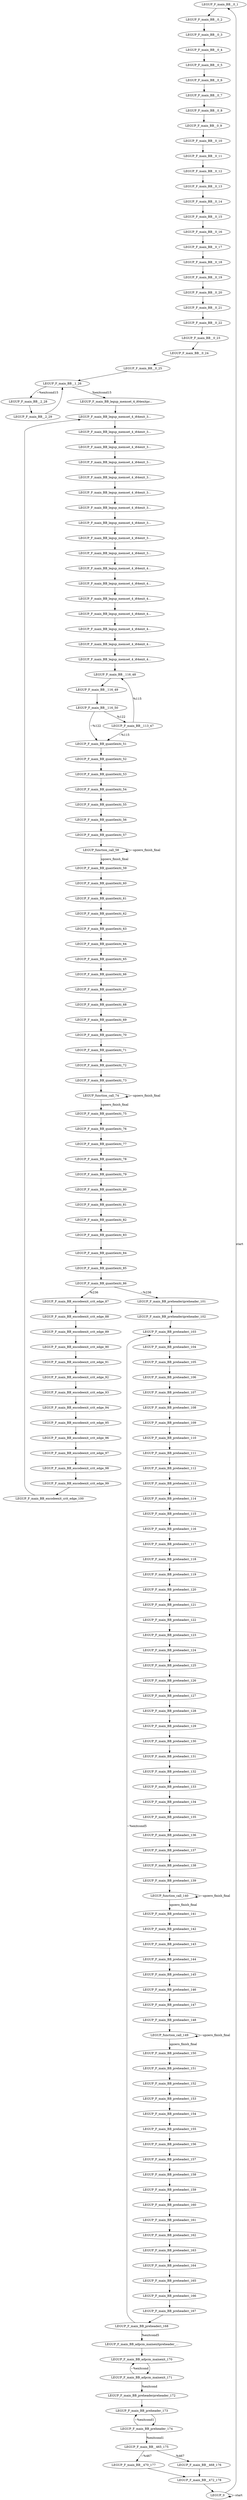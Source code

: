 digraph {
Node0x3da8960[label="LEGUP_F_main_BB__0_1"];
Node0x3da87c0[label="LEGUP_0"];
Node0x3da87c0 -> Node0x3da8960[label="start"];
Node0x3da87c0 -> Node0x3da87c0[label="~start"];
Node0x3daa570[label="LEGUP_F_main_BB__0_2"];
Node0x3da8960 -> Node0x3daa570;
Node0x3daa6b0[label="LEGUP_F_main_BB__0_3"];
Node0x3daa570 -> Node0x3daa6b0;
Node0x3daa7f0[label="LEGUP_F_main_BB__0_4"];
Node0x3daa6b0 -> Node0x3daa7f0;
Node0x3daa930[label="LEGUP_F_main_BB__0_5"];
Node0x3daa7f0 -> Node0x3daa930;
Node0x3daaa70[label="LEGUP_F_main_BB__0_6"];
Node0x3daa930 -> Node0x3daaa70;
Node0x3daabb0[label="LEGUP_F_main_BB__0_7"];
Node0x3daaa70 -> Node0x3daabb0;
Node0x3daacf0[label="LEGUP_F_main_BB__0_8"];
Node0x3daabb0 -> Node0x3daacf0;
Node0x3daae30[label="LEGUP_F_main_BB__0_9"];
Node0x3daacf0 -> Node0x3daae30;
Node0x3daaf70[label="LEGUP_F_main_BB__0_10"];
Node0x3daae30 -> Node0x3daaf70;
Node0x3dab0b0[label="LEGUP_F_main_BB__0_11"];
Node0x3daaf70 -> Node0x3dab0b0;
Node0x3dab1f0[label="LEGUP_F_main_BB__0_12"];
Node0x3dab0b0 -> Node0x3dab1f0;
Node0x3dab330[label="LEGUP_F_main_BB__0_13"];
Node0x3dab1f0 -> Node0x3dab330;
Node0x3dab470[label="LEGUP_F_main_BB__0_14"];
Node0x3dab330 -> Node0x3dab470;
Node0x3dab5b0[label="LEGUP_F_main_BB__0_15"];
Node0x3dab470 -> Node0x3dab5b0;
Node0x3dab6f0[label="LEGUP_F_main_BB__0_16"];
Node0x3dab5b0 -> Node0x3dab6f0;
Node0x3dab830[label="LEGUP_F_main_BB__0_17"];
Node0x3dab6f0 -> Node0x3dab830;
Node0x3dab970[label="LEGUP_F_main_BB__0_18"];
Node0x3dab830 -> Node0x3dab970;
Node0x3dabab0[label="LEGUP_F_main_BB__0_19"];
Node0x3dab970 -> Node0x3dabab0;
Node0x3dabbf0[label="LEGUP_F_main_BB__0_20"];
Node0x3dabab0 -> Node0x3dabbf0;
Node0x3dabd30[label="LEGUP_F_main_BB__0_21"];
Node0x3dabbf0 -> Node0x3dabd30;
Node0x3dabe70[label="LEGUP_F_main_BB__0_22"];
Node0x3dabd30 -> Node0x3dabe70;
Node0x3dabfb0[label="LEGUP_F_main_BB__0_23"];
Node0x3dabe70 -> Node0x3dabfb0;
Node0x3dac0f0[label="LEGUP_F_main_BB__0_24"];
Node0x3dabfb0 -> Node0x3dac0f0;
Node0x3dac230[label="LEGUP_F_main_BB__0_25"];
Node0x3dac0f0 -> Node0x3dac230;
Node0x3da8ab0[label="LEGUP_F_main_BB__1_26"];
Node0x3dac230 -> Node0x3da8ab0;
Node0x3da8c00[label="LEGUP_F_main_BB_legup_memset_4_i64exitpr..."];
Node0x3da8ab0 -> Node0x3da8c00[label="%exitcond15"];
Node0x3da8d50[label="LEGUP_F_main_BB__2_28"];
Node0x3da8ab0 -> Node0x3da8d50[label="~%exitcond15"];
Node0x3da8ea0[label="LEGUP_F_main_BB_legup_memset_4_i64exit_3..."];
Node0x3da8c00 -> Node0x3da8ea0;
Node0x3dac9c0[label="LEGUP_F_main_BB__2_29"];
Node0x3da8d50 -> Node0x3dac9c0;
Node0x3dac9c0 -> Node0x3da8ab0;
Node0x3dae000[label="LEGUP_F_main_BB_legup_memset_4_i64exit_3..."];
Node0x3da8ea0 -> Node0x3dae000;
Node0x3dae0d0[label="LEGUP_F_main_BB_legup_memset_4_i64exit_3..."];
Node0x3dae000 -> Node0x3dae0d0;
Node0x3dae1a0[label="LEGUP_F_main_BB_legup_memset_4_i64exit_3..."];
Node0x3dae0d0 -> Node0x3dae1a0;
Node0x3dae270[label="LEGUP_F_main_BB_legup_memset_4_i64exit_3..."];
Node0x3dae1a0 -> Node0x3dae270;
Node0x3dae340[label="LEGUP_F_main_BB_legup_memset_4_i64exit_3..."];
Node0x3dae270 -> Node0x3dae340;
Node0x3dae440[label="LEGUP_F_main_BB_legup_memset_4_i64exit_3..."];
Node0x3dae340 -> Node0x3dae440;
Node0x3dae540[label="LEGUP_F_main_BB_legup_memset_4_i64exit_3..."];
Node0x3dae440 -> Node0x3dae540;
Node0x3dae640[label="LEGUP_F_main_BB_legup_memset_4_i64exit_3..."];
Node0x3dae540 -> Node0x3dae640;
Node0x3dae740[label="LEGUP_F_main_BB_legup_memset_4_i64exit_3..."];
Node0x3dae640 -> Node0x3dae740;
Node0x3dae840[label="LEGUP_F_main_BB_legup_memset_4_i64exit_4..."];
Node0x3dae740 -> Node0x3dae840;
Node0x3dae940[label="LEGUP_F_main_BB_legup_memset_4_i64exit_4..."];
Node0x3dae840 -> Node0x3dae940;
Node0x3daea40[label="LEGUP_F_main_BB_legup_memset_4_i64exit_4..."];
Node0x3dae940 -> Node0x3daea40;
Node0x3daeb40[label="LEGUP_F_main_BB_legup_memset_4_i64exit_4..."];
Node0x3daea40 -> Node0x3daeb40;
Node0x3daec40[label="LEGUP_F_main_BB_legup_memset_4_i64exit_4..."];
Node0x3daeb40 -> Node0x3daec40;
Node0x3daed40[label="LEGUP_F_main_BB_legup_memset_4_i64exit_4..."];
Node0x3daec40 -> Node0x3daed40;
Node0x3daee40[label="LEGUP_F_main_BB_legup_memset_4_i64exit_4..."];
Node0x3daed40 -> Node0x3daee40;
Node0x3da9170[label="LEGUP_F_main_BB__116_48"];
Node0x3daee40 -> Node0x3da9170;
Node0x3da8ff0[label="LEGUP_F_main_BB__113_47"];
Node0x3da8ff0 -> Node0x3da9170[label="%115"];
Node0x3da92f0[label="LEGUP_F_main_BB_quantlexiti_51"];
Node0x3da8ff0 -> Node0x3da92f0[label="~%115"];
Node0x3daf390[label="LEGUP_F_main_BB__116_49"];
Node0x3da9170 -> Node0x3daf390;
Node0x3daf460[label="LEGUP_F_main_BB__116_50"];
Node0x3daf390 -> Node0x3daf460;
Node0x3daf460 -> Node0x3da8ff0[label="%122"];
Node0x3daf460 -> Node0x3da92f0[label="~%122"];
Node0x3dadaa0[label="LEGUP_F_main_BB_quantlexiti_52"];
Node0x3da92f0 -> Node0x3dadaa0;
Node0x3dadb70[label="LEGUP_F_main_BB_quantlexiti_53"];
Node0x3dadaa0 -> Node0x3dadb70;
Node0x3dadc40[label="LEGUP_F_main_BB_quantlexiti_54"];
Node0x3dadb70 -> Node0x3dadc40;
Node0x3dadd10[label="LEGUP_F_main_BB_quantlexiti_55"];
Node0x3dadc40 -> Node0x3dadd10;
Node0x3db05c0[label="LEGUP_F_main_BB_quantlexiti_56"];
Node0x3dadd10 -> Node0x3db05c0;
Node0x3db06c0[label="LEGUP_F_main_BB_quantlexiti_57"];
Node0x3db05c0 -> Node0x3db06c0;
Node0x3fa7450[label="LEGUP_function_call_58"];
Node0x3db06c0 -> Node0x3fa7450;
Node0x3db07c0[label="LEGUP_F_main_BB_quantlexiti_59"];
Node0x3fa7450 -> Node0x3db07c0[label="upzero_finish_final"];
Node0x3fa7450 -> Node0x3fa7450[label="~upzero_finish_final"];
Node0x3db08c0[label="LEGUP_F_main_BB_quantlexiti_60"];
Node0x3db07c0 -> Node0x3db08c0;
Node0x3db09c0[label="LEGUP_F_main_BB_quantlexiti_61"];
Node0x3db08c0 -> Node0x3db09c0;
Node0x3db0ac0[label="LEGUP_F_main_BB_quantlexiti_62"];
Node0x3db09c0 -> Node0x3db0ac0;
Node0x3db0bc0[label="LEGUP_F_main_BB_quantlexiti_63"];
Node0x3db0ac0 -> Node0x3db0bc0;
Node0x3db0cc0[label="LEGUP_F_main_BB_quantlexiti_64"];
Node0x3db0bc0 -> Node0x3db0cc0;
Node0x3db0dc0[label="LEGUP_F_main_BB_quantlexiti_65"];
Node0x3db0cc0 -> Node0x3db0dc0;
Node0x3db0ec0[label="LEGUP_F_main_BB_quantlexiti_66"];
Node0x3db0dc0 -> Node0x3db0ec0;
Node0x3db0fc0[label="LEGUP_F_main_BB_quantlexiti_67"];
Node0x3db0ec0 -> Node0x3db0fc0;
Node0x3db10c0[label="LEGUP_F_main_BB_quantlexiti_68"];
Node0x3db0fc0 -> Node0x3db10c0;
Node0x3db11c0[label="LEGUP_F_main_BB_quantlexiti_69"];
Node0x3db10c0 -> Node0x3db11c0;
Node0x3db12c0[label="LEGUP_F_main_BB_quantlexiti_70"];
Node0x3db11c0 -> Node0x3db12c0;
Node0x3d5be90[label="LEGUP_F_main_BB_quantlexiti_71"];
Node0x3db12c0 -> Node0x3d5be90;
Node0x3d5bf90[label="LEGUP_F_main_BB_quantlexiti_72"];
Node0x3d5be90 -> Node0x3d5bf90;
Node0x3d5c090[label="LEGUP_F_main_BB_quantlexiti_73"];
Node0x3d5bf90 -> Node0x3d5c090;
Node0x3fae420[label="LEGUP_function_call_74"];
Node0x3d5c090 -> Node0x3fae420;
Node0x3d5c1d0[label="LEGUP_F_main_BB_quantlexiti_75"];
Node0x3fae420 -> Node0x3d5c1d0[label="upzero_finish_final"];
Node0x3fae420 -> Node0x3fae420[label="~upzero_finish_final"];
Node0x3d5c310[label="LEGUP_F_main_BB_quantlexiti_76"];
Node0x3d5c1d0 -> Node0x3d5c310;
Node0x3d5c450[label="LEGUP_F_main_BB_quantlexiti_77"];
Node0x3d5c310 -> Node0x3d5c450;
Node0x3d5c590[label="LEGUP_F_main_BB_quantlexiti_78"];
Node0x3d5c450 -> Node0x3d5c590;
Node0x3d5c6d0[label="LEGUP_F_main_BB_quantlexiti_79"];
Node0x3d5c590 -> Node0x3d5c6d0;
Node0x3d5c810[label="LEGUP_F_main_BB_quantlexiti_80"];
Node0x3d5c6d0 -> Node0x3d5c810;
Node0x3d5c950[label="LEGUP_F_main_BB_quantlexiti_81"];
Node0x3d5c810 -> Node0x3d5c950;
Node0x3d5ca90[label="LEGUP_F_main_BB_quantlexiti_82"];
Node0x3d5c950 -> Node0x3d5ca90;
Node0x3d5cbd0[label="LEGUP_F_main_BB_quantlexiti_83"];
Node0x3d5ca90 -> Node0x3d5cbd0;
Node0x3d5cd10[label="LEGUP_F_main_BB_quantlexiti_84"];
Node0x3d5cbd0 -> Node0x3d5cd10;
Node0x3db53d0[label="LEGUP_F_main_BB_quantlexiti_85"];
Node0x3d5cd10 -> Node0x3db53d0;
Node0x3db5510[label="LEGUP_F_main_BB_quantlexiti_86"];
Node0x3db53d0 -> Node0x3db5510;
Node0x3da9470[label="LEGUP_F_main_BB_encodeexit_crit_edge_87"];
Node0x3db5510 -> Node0x3da9470[label="%236"];
Node0x3da95f0[label="LEGUP_F_main_BB_preheaderipreheader_101"];
Node0x3db5510 -> Node0x3da95f0[label="~%236"];
Node0x3db77a0[label="LEGUP_F_main_BB_encodeexit_crit_edge_88"];
Node0x3da9470 -> Node0x3db77a0;
Node0x3db7870[label="LEGUP_F_main_BB_encodeexit_crit_edge_89"];
Node0x3db77a0 -> Node0x3db7870;
Node0x3db7940[label="LEGUP_F_main_BB_encodeexit_crit_edge_90"];
Node0x3db7870 -> Node0x3db7940;
Node0x3db7a10[label="LEGUP_F_main_BB_encodeexit_crit_edge_91"];
Node0x3db7940 -> Node0x3db7a10;
Node0x3db7ae0[label="LEGUP_F_main_BB_encodeexit_crit_edge_92"];
Node0x3db7a10 -> Node0x3db7ae0;
Node0x3db7bb0[label="LEGUP_F_main_BB_encodeexit_crit_edge_93"];
Node0x3db7ae0 -> Node0x3db7bb0;
Node0x3db7c80[label="LEGUP_F_main_BB_encodeexit_crit_edge_94"];
Node0x3db7bb0 -> Node0x3db7c80;
Node0x3db7d80[label="LEGUP_F_main_BB_encodeexit_crit_edge_95"];
Node0x3db7c80 -> Node0x3db7d80;
Node0x3db7e80[label="LEGUP_F_main_BB_encodeexit_crit_edge_96"];
Node0x3db7d80 -> Node0x3db7e80;
Node0x3db7f80[label="LEGUP_F_main_BB_encodeexit_crit_edge_97"];
Node0x3db7e80 -> Node0x3db7f80;
Node0x3db8080[label="LEGUP_F_main_BB_encodeexit_crit_edge_98"];
Node0x3db7f80 -> Node0x3db8080;
Node0x3db8180[label="LEGUP_F_main_BB_encodeexit_crit_edge_99"];
Node0x3db8080 -> Node0x3db8180;
Node0x3db8280[label="LEGUP_F_main_BB_encodeexit_crit_edge_100"];
Node0x3db8180 -> Node0x3db8280;
Node0x3db8280 -> Node0x3da8ea0;
Node0x3db58a0[label="LEGUP_F_main_BB_preheaderipreheader_102"];
Node0x3da95f0 -> Node0x3db58a0;
Node0x3da9770[label="LEGUP_F_main_BB_preheaderi_103"];
Node0x3db58a0 -> Node0x3da9770;
Node0x3db8370[label="LEGUP_F_main_BB_preheaderi_104"];
Node0x3da9770 -> Node0x3db8370;
Node0x3db8680[label="LEGUP_F_main_BB_preheaderi_105"];
Node0x3db8370 -> Node0x3db8680;
Node0x3db8750[label="LEGUP_F_main_BB_preheaderi_106"];
Node0x3db8680 -> Node0x3db8750;
Node0x3db8820[label="LEGUP_F_main_BB_preheaderi_107"];
Node0x3db8750 -> Node0x3db8820;
Node0x3db7320[label="LEGUP_F_main_BB_preheaderi_108"];
Node0x3db8820 -> Node0x3db7320;
Node0x3db7420[label="LEGUP_F_main_BB_preheaderi_109"];
Node0x3db7320 -> Node0x3db7420;
Node0x3db7520[label="LEGUP_F_main_BB_preheaderi_110"];
Node0x3db7420 -> Node0x3db7520;
Node0x3db7620[label="LEGUP_F_main_BB_preheaderi_111"];
Node0x3db7520 -> Node0x3db7620;
Node0x3db13b0[label="LEGUP_F_main_BB_preheaderi_112"];
Node0x3db7620 -> Node0x3db13b0;
Node0x3db14b0[label="LEGUP_F_main_BB_preheaderi_113"];
Node0x3db13b0 -> Node0x3db14b0;
Node0x3db15b0[label="LEGUP_F_main_BB_preheaderi_114"];
Node0x3db14b0 -> Node0x3db15b0;
Node0x3db16b0[label="LEGUP_F_main_BB_preheaderi_115"];
Node0x3db15b0 -> Node0x3db16b0;
Node0x3db17b0[label="LEGUP_F_main_BB_preheaderi_116"];
Node0x3db16b0 -> Node0x3db17b0;
Node0x3db18b0[label="LEGUP_F_main_BB_preheaderi_117"];
Node0x3db17b0 -> Node0x3db18b0;
Node0x3db19b0[label="LEGUP_F_main_BB_preheaderi_118"];
Node0x3db18b0 -> Node0x3db19b0;
Node0x3db1ab0[label="LEGUP_F_main_BB_preheaderi_119"];
Node0x3db19b0 -> Node0x3db1ab0;
Node0x3db1bb0[label="LEGUP_F_main_BB_preheaderi_120"];
Node0x3db1ab0 -> Node0x3db1bb0;
Node0x3db1cb0[label="LEGUP_F_main_BB_preheaderi_121"];
Node0x3db1bb0 -> Node0x3db1cb0;
Node0x3db1db0[label="LEGUP_F_main_BB_preheaderi_122"];
Node0x3db1cb0 -> Node0x3db1db0;
Node0x3db1eb0[label="LEGUP_F_main_BB_preheaderi_123"];
Node0x3db1db0 -> Node0x3db1eb0;
Node0x3db1fb0[label="LEGUP_F_main_BB_preheaderi_124"];
Node0x3db1eb0 -> Node0x3db1fb0;
Node0x3db20b0[label="LEGUP_F_main_BB_preheaderi_125"];
Node0x3db1fb0 -> Node0x3db20b0;
Node0x3db21b0[label="LEGUP_F_main_BB_preheaderi_126"];
Node0x3db20b0 -> Node0x3db21b0;
Node0x3db22b0[label="LEGUP_F_main_BB_preheaderi_127"];
Node0x3db21b0 -> Node0x3db22b0;
Node0x3db23f0[label="LEGUP_F_main_BB_preheaderi_128"];
Node0x3db22b0 -> Node0x3db23f0;
Node0x3db2530[label="LEGUP_F_main_BB_preheaderi_129"];
Node0x3db23f0 -> Node0x3db2530;
Node0x3db2670[label="LEGUP_F_main_BB_preheaderi_130"];
Node0x3db2530 -> Node0x3db2670;
Node0x3db27b0[label="LEGUP_F_main_BB_preheaderi_131"];
Node0x3db2670 -> Node0x3db27b0;
Node0x3db28f0[label="LEGUP_F_main_BB_preheaderi_132"];
Node0x3db27b0 -> Node0x3db28f0;
Node0x3db2a30[label="LEGUP_F_main_BB_preheaderi_133"];
Node0x3db28f0 -> Node0x3db2a30;
Node0x3db2b70[label="LEGUP_F_main_BB_preheaderi_134"];
Node0x3db2a30 -> Node0x3db2b70;
Node0x3db2cb0[label="LEGUP_F_main_BB_preheaderi_135"];
Node0x3db2b70 -> Node0x3db2cb0;
Node0x3db2df0[label="LEGUP_F_main_BB_preheaderi_136"];
Node0x3db2cb0 -> Node0x3db2df0;
Node0x3db2f30[label="LEGUP_F_main_BB_preheaderi_137"];
Node0x3db2df0 -> Node0x3db2f30;
Node0x3db3070[label="LEGUP_F_main_BB_preheaderi_138"];
Node0x3db2f30 -> Node0x3db3070;
Node0x3db31b0[label="LEGUP_F_main_BB_preheaderi_139"];
Node0x3db3070 -> Node0x3db31b0;
Node0x3fb38a0[label="LEGUP_function_call_140"];
Node0x3db31b0 -> Node0x3fb38a0;
Node0x3db32f0[label="LEGUP_F_main_BB_preheaderi_141"];
Node0x3fb38a0 -> Node0x3db32f0[label="upzero_finish_final"];
Node0x3fb38a0 -> Node0x3fb38a0[label="~upzero_finish_final"];
Node0x3db3430[label="LEGUP_F_main_BB_preheaderi_142"];
Node0x3db32f0 -> Node0x3db3430;
Node0x3db3570[label="LEGUP_F_main_BB_preheaderi_143"];
Node0x3db3430 -> Node0x3db3570;
Node0x3db36b0[label="LEGUP_F_main_BB_preheaderi_144"];
Node0x3db3570 -> Node0x3db36b0;
Node0x3db37f0[label="LEGUP_F_main_BB_preheaderi_145"];
Node0x3db36b0 -> Node0x3db37f0;
Node0x3db3930[label="LEGUP_F_main_BB_preheaderi_146"];
Node0x3db37f0 -> Node0x3db3930;
Node0x3db3a70[label="LEGUP_F_main_BB_preheaderi_147"];
Node0x3db3930 -> Node0x3db3a70;
Node0x3db3bb0[label="LEGUP_F_main_BB_preheaderi_148"];
Node0x3db3a70 -> Node0x3db3bb0;
Node0x3fb8ca0[label="LEGUP_function_call_149"];
Node0x3db3bb0 -> Node0x3fb8ca0;
Node0x3db3cf0[label="LEGUP_F_main_BB_preheaderi_150"];
Node0x3fb8ca0 -> Node0x3db3cf0[label="upzero_finish_final"];
Node0x3fb8ca0 -> Node0x3fb8ca0[label="~upzero_finish_final"];
Node0x3db3e30[label="LEGUP_F_main_BB_preheaderi_151"];
Node0x3db3cf0 -> Node0x3db3e30;
Node0x3db3f70[label="LEGUP_F_main_BB_preheaderi_152"];
Node0x3db3e30 -> Node0x3db3f70;
Node0x3db40b0[label="LEGUP_F_main_BB_preheaderi_153"];
Node0x3db3f70 -> Node0x3db40b0;
Node0x3db41f0[label="LEGUP_F_main_BB_preheaderi_154"];
Node0x3db40b0 -> Node0x3db41f0;
Node0x3db4330[label="LEGUP_F_main_BB_preheaderi_155"];
Node0x3db41f0 -> Node0x3db4330;
Node0x3db4470[label="LEGUP_F_main_BB_preheaderi_156"];
Node0x3db4330 -> Node0x3db4470;
Node0x3db45b0[label="LEGUP_F_main_BB_preheaderi_157"];
Node0x3db4470 -> Node0x3db45b0;
Node0x3db46f0[label="LEGUP_F_main_BB_preheaderi_158"];
Node0x3db45b0 -> Node0x3db46f0;
Node0x3db4830[label="LEGUP_F_main_BB_preheaderi_159"];
Node0x3db46f0 -> Node0x3db4830;
Node0x3db4970[label="LEGUP_F_main_BB_preheaderi_160"];
Node0x3db4830 -> Node0x3db4970;
Node0x3db4ab0[label="LEGUP_F_main_BB_preheaderi_161"];
Node0x3db4970 -> Node0x3db4ab0;
Node0x3db4bf0[label="LEGUP_F_main_BB_preheaderi_162"];
Node0x3db4ab0 -> Node0x3db4bf0;
Node0x3db4d30[label="LEGUP_F_main_BB_preheaderi_163"];
Node0x3db4bf0 -> Node0x3db4d30;
Node0x3db4e70[label="LEGUP_F_main_BB_preheaderi_164"];
Node0x3db4d30 -> Node0x3db4e70;
Node0x3db4fb0[label="LEGUP_F_main_BB_preheaderi_165"];
Node0x3db4e70 -> Node0x3db4fb0;
Node0x3db50f0[label="LEGUP_F_main_BB_preheaderi_166"];
Node0x3db4fb0 -> Node0x3db50f0;
Node0x3db5230[label="LEGUP_F_main_BB_preheaderi_167"];
Node0x3db50f0 -> Node0x3db5230;
Node0x3dc0e10[label="LEGUP_F_main_BB_preheaderi_168"];
Node0x3db5230 -> Node0x3dc0e10;
Node0x3da98f0[label="LEGUP_F_main_BB_adpcm_mainexitpreheader_..."];
Node0x3dc0e10 -> Node0x3da98f0[label="%exitcond5"];
Node0x3dc0e10 -> Node0x3da9770[label="~%exitcond5"];
Node0x3da9a70[label="LEGUP_F_main_BB_adpcm_mainexit_170"];
Node0x3da98f0 -> Node0x3da9a70;
Node0x3dc3100[label="LEGUP_F_main_BB_adpcm_mainexit_171"];
Node0x3da9a70 -> Node0x3dc3100;
Node0x3da9bf0[label="LEGUP_F_main_BB_preheaderpreheader_172"];
Node0x3dc3100 -> Node0x3da9bf0[label="%exitcond"];
Node0x3dc3100 -> Node0x3da9a70[label="~%exitcond"];
Node0x3da9d70[label="LEGUP_F_main_BB_preheader_173"];
Node0x3da9bf0 -> Node0x3da9d70;
Node0x3dc33b0[label="LEGUP_F_main_BB_preheader_174"];
Node0x3da9d70 -> Node0x3dc33b0;
Node0x3da9ef0[label="LEGUP_F_main_BB__465_175"];
Node0x3dc33b0 -> Node0x3da9ef0[label="%exitcond1"];
Node0x3dc33b0 -> Node0x3da9d70[label="~%exitcond1"];
Node0x3daa070[label="LEGUP_F_main_BB__468_176"];
Node0x3da9ef0 -> Node0x3daa070[label="%467"];
Node0x3daa1f0[label="LEGUP_F_main_BB__470_177"];
Node0x3da9ef0 -> Node0x3daa1f0[label="~%467"];
Node0x3daa370[label="LEGUP_F_main_BB__472_178"];
Node0x3daa070 -> Node0x3daa370;
Node0x3daa1f0 -> Node0x3daa370;
Node0x3daa370 -> Node0x3da87c0;
}
